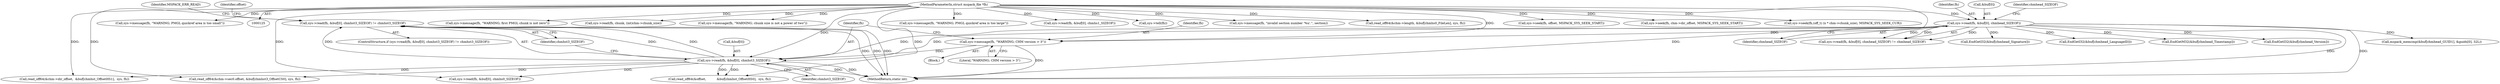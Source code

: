 digraph "0_libmspack_8759da8db6ec9e866cb8eb143313f397f925bb4f@API" {
"1000309" [label="(Call,sys->read(fh, &buf[0], chmhst3_SIZEOF) != chmhst3_SIZEOF)"];
"1000310" [label="(Call,sys->read(fh, &buf[0], chmhst3_SIZEOF))"];
"1000305" [label="(Call,sys->message(fh, \"WARNING; CHM version > 3\"))"];
"1000233" [label="(Call,sys->read(fh, &buf[0], chmhead_SIZEOF))"];
"1000127" [label="(MethodParameterIn,struct mspack_file *fh)"];
"1000306" [label="(Identifier,fh)"];
"1000596" [label="(Call,sys->message(fh, \"WARNING; first PMGL chunk is not zero\"))"];
"1000690" [label="(Call,sys->read(fh, chunk, (int)chm->chunk_size))"];
"1001081" [label="(MethodReturn,static int)"];
"1000232" [label="(Call,sys->read(fh, &buf[0], chmhead_SIZEOF) != chmhead_SIZEOF)"];
"1000586" [label="(Call,sys->message(fh, \"WARNING; chunk size is not a power of two\"))"];
"1000246" [label="(Call,EndGetI32(&buf[chmhead_Signature]))"];
"1000744" [label="(Call,sys->message(fh, \"WARNING; PMGL quickref area is too large\"))"];
"1000310" [label="(Call,sys->read(fh, &buf[0], chmhst3_SIZEOF))"];
"1000311" [label="(Identifier,fh)"];
"1000323" [label="(Call,read_off64(&offset,           &buf[chmhst_OffsetHS0],  sys, fh))"];
"1000293" [label="(Call,EndGetI32(&buf[chmhead_LanguageID]))"];
"1000317" [label="(Identifier,chmhst3_SIZEOF)"];
"1000325" [label="(Identifier,offset)"];
"1000320" [label="(Identifier,MSPACK_ERR_READ)"];
"1000307" [label="(Literal,\"WARNING; CHM version > 3\")"];
"1000235" [label="(Call,&buf[0])"];
"1000408" [label="(Call,sys->read(fh, &buf[0], chmhs1_SIZEOF))"];
"1000423" [label="(Call,sys->tell(fh))"];
"1000333" [label="(Call,read_off64(&chm->dir_offset,  &buf[chmhst_OffsetHS1],  sys, fh))"];
"1000836" [label="(Call,sys->message(fh, \"invalid section number '%u'.\", section))"];
"1000312" [label="(Call,&buf[0])"];
"1000240" [label="(Identifier,chmhead_SIZEOF)"];
"1000308" [label="(ControlStructure,if (sys->read(fh, &buf[0], chmhst3_SIZEOF) != chmhst3_SIZEOF))"];
"1000370" [label="(Call,sys->read(fh, &buf[0], chmhs0_SIZEOF))"];
"1000233" [label="(Call,sys->read(fh, &buf[0], chmhead_SIZEOF))"];
"1000284" [label="(Call,EndGetM32(&buf[chmhead_Timestamp]))"];
"1000382" [label="(Call,read_off64(&chm->length, &buf[chmhs0_FileLen], sys, fh))"];
"1000304" [label="(Block,)"];
"1000344" [label="(Call,read_off64(&chm->sec0.offset, &buf[chmhst3_OffsetCS0], sys, fh))"];
"1000275" [label="(Call,EndGetI32(&buf[chmhead_Version]))"];
"1000127" [label="(MethodParameterIn,struct mspack_file *fh)"];
"1000361" [label="(Call,sys->seek(fh, offset, MSPACK_SYS_SEEK_START))"];
"1000397" [label="(Call,sys->seek(fh, chm->dir_offset, MSPACK_SYS_SEEK_START))"];
"1000257" [label="(Call,mspack_memcmp(&buf[chmhead_GUID1], &guids[0], 32L))"];
"1000234" [label="(Identifier,fh)"];
"1000239" [label="(Identifier,chmhead_SIZEOF)"];
"1000643" [label="(Call,sys->seek(fh,(off_t) (x * chm->chunk_size), MSPACK_SYS_SEEK_CUR))"];
"1000726" [label="(Call,sys->message(fh, \"WARNING; PMGL quickref area is too small\"))"];
"1000305" [label="(Call,sys->message(fh, \"WARNING; CHM version > 3\"))"];
"1000316" [label="(Identifier,chmhst3_SIZEOF)"];
"1000309" [label="(Call,sys->read(fh, &buf[0], chmhst3_SIZEOF) != chmhst3_SIZEOF)"];
"1000309" -> "1000308"  [label="AST: "];
"1000309" -> "1000317"  [label="CFG: "];
"1000310" -> "1000309"  [label="AST: "];
"1000317" -> "1000309"  [label="AST: "];
"1000320" -> "1000309"  [label="CFG: "];
"1000325" -> "1000309"  [label="CFG: "];
"1000309" -> "1001081"  [label="DDG: "];
"1000309" -> "1001081"  [label="DDG: "];
"1000309" -> "1001081"  [label="DDG: "];
"1000310" -> "1000309"  [label="DDG: "];
"1000310" -> "1000309"  [label="DDG: "];
"1000310" -> "1000309"  [label="DDG: "];
"1000310" -> "1000316"  [label="CFG: "];
"1000311" -> "1000310"  [label="AST: "];
"1000312" -> "1000310"  [label="AST: "];
"1000316" -> "1000310"  [label="AST: "];
"1000317" -> "1000310"  [label="CFG: "];
"1000310" -> "1001081"  [label="DDG: "];
"1000310" -> "1001081"  [label="DDG: "];
"1000305" -> "1000310"  [label="DDG: "];
"1000233" -> "1000310"  [label="DDG: "];
"1000233" -> "1000310"  [label="DDG: "];
"1000127" -> "1000310"  [label="DDG: "];
"1000310" -> "1000323"  [label="DDG: "];
"1000310" -> "1000323"  [label="DDG: "];
"1000310" -> "1000333"  [label="DDG: "];
"1000310" -> "1000344"  [label="DDG: "];
"1000310" -> "1000370"  [label="DDG: "];
"1000305" -> "1000304"  [label="AST: "];
"1000305" -> "1000307"  [label="CFG: "];
"1000306" -> "1000305"  [label="AST: "];
"1000307" -> "1000305"  [label="AST: "];
"1000311" -> "1000305"  [label="CFG: "];
"1000305" -> "1001081"  [label="DDG: "];
"1000233" -> "1000305"  [label="DDG: "];
"1000127" -> "1000305"  [label="DDG: "];
"1000233" -> "1000232"  [label="AST: "];
"1000233" -> "1000239"  [label="CFG: "];
"1000234" -> "1000233"  [label="AST: "];
"1000235" -> "1000233"  [label="AST: "];
"1000239" -> "1000233"  [label="AST: "];
"1000240" -> "1000233"  [label="CFG: "];
"1000233" -> "1001081"  [label="DDG: "];
"1000233" -> "1001081"  [label="DDG: "];
"1000233" -> "1000232"  [label="DDG: "];
"1000233" -> "1000232"  [label="DDG: "];
"1000233" -> "1000232"  [label="DDG: "];
"1000127" -> "1000233"  [label="DDG: "];
"1000233" -> "1000246"  [label="DDG: "];
"1000233" -> "1000257"  [label="DDG: "];
"1000233" -> "1000275"  [label="DDG: "];
"1000233" -> "1000284"  [label="DDG: "];
"1000233" -> "1000293"  [label="DDG: "];
"1000127" -> "1000125"  [label="AST: "];
"1000127" -> "1001081"  [label="DDG: "];
"1000127" -> "1000323"  [label="DDG: "];
"1000127" -> "1000333"  [label="DDG: "];
"1000127" -> "1000344"  [label="DDG: "];
"1000127" -> "1000361"  [label="DDG: "];
"1000127" -> "1000370"  [label="DDG: "];
"1000127" -> "1000382"  [label="DDG: "];
"1000127" -> "1000397"  [label="DDG: "];
"1000127" -> "1000408"  [label="DDG: "];
"1000127" -> "1000423"  [label="DDG: "];
"1000127" -> "1000586"  [label="DDG: "];
"1000127" -> "1000596"  [label="DDG: "];
"1000127" -> "1000643"  [label="DDG: "];
"1000127" -> "1000690"  [label="DDG: "];
"1000127" -> "1000726"  [label="DDG: "];
"1000127" -> "1000744"  [label="DDG: "];
"1000127" -> "1000836"  [label="DDG: "];
}
